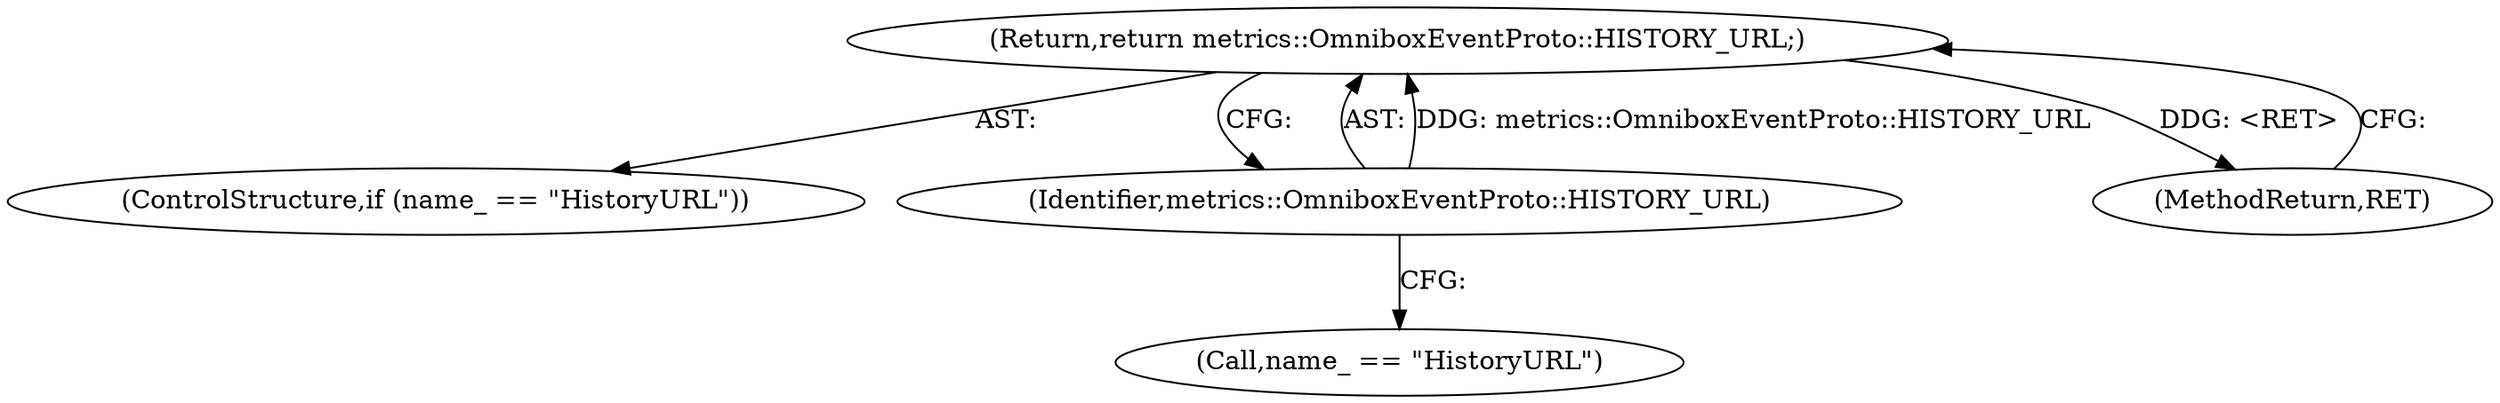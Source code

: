 digraph "1_Chrome_30f5bc981921d9c0221c82f38d80bd2d5c86a022_0@del" {
"1000106" [label="(Return,return metrics::OmniboxEventProto::HISTORY_URL;)"];
"1000107" [label="(Identifier,metrics::OmniboxEventProto::HISTORY_URL)"];
"1000102" [label="(ControlStructure,if (name_ == \"HistoryURL\"))"];
"1000107" [label="(Identifier,metrics::OmniboxEventProto::HISTORY_URL)"];
"1000106" [label="(Return,return metrics::OmniboxEventProto::HISTORY_URL;)"];
"1000103" [label="(Call,name_ == \"HistoryURL\")"];
"1000153" [label="(MethodReturn,RET)"];
"1000106" -> "1000102"  [label="AST: "];
"1000106" -> "1000107"  [label="CFG: "];
"1000107" -> "1000106"  [label="AST: "];
"1000153" -> "1000106"  [label="CFG: "];
"1000106" -> "1000153"  [label="DDG: <RET>"];
"1000107" -> "1000106"  [label="DDG: metrics::OmniboxEventProto::HISTORY_URL"];
"1000107" -> "1000103"  [label="CFG: "];
}

